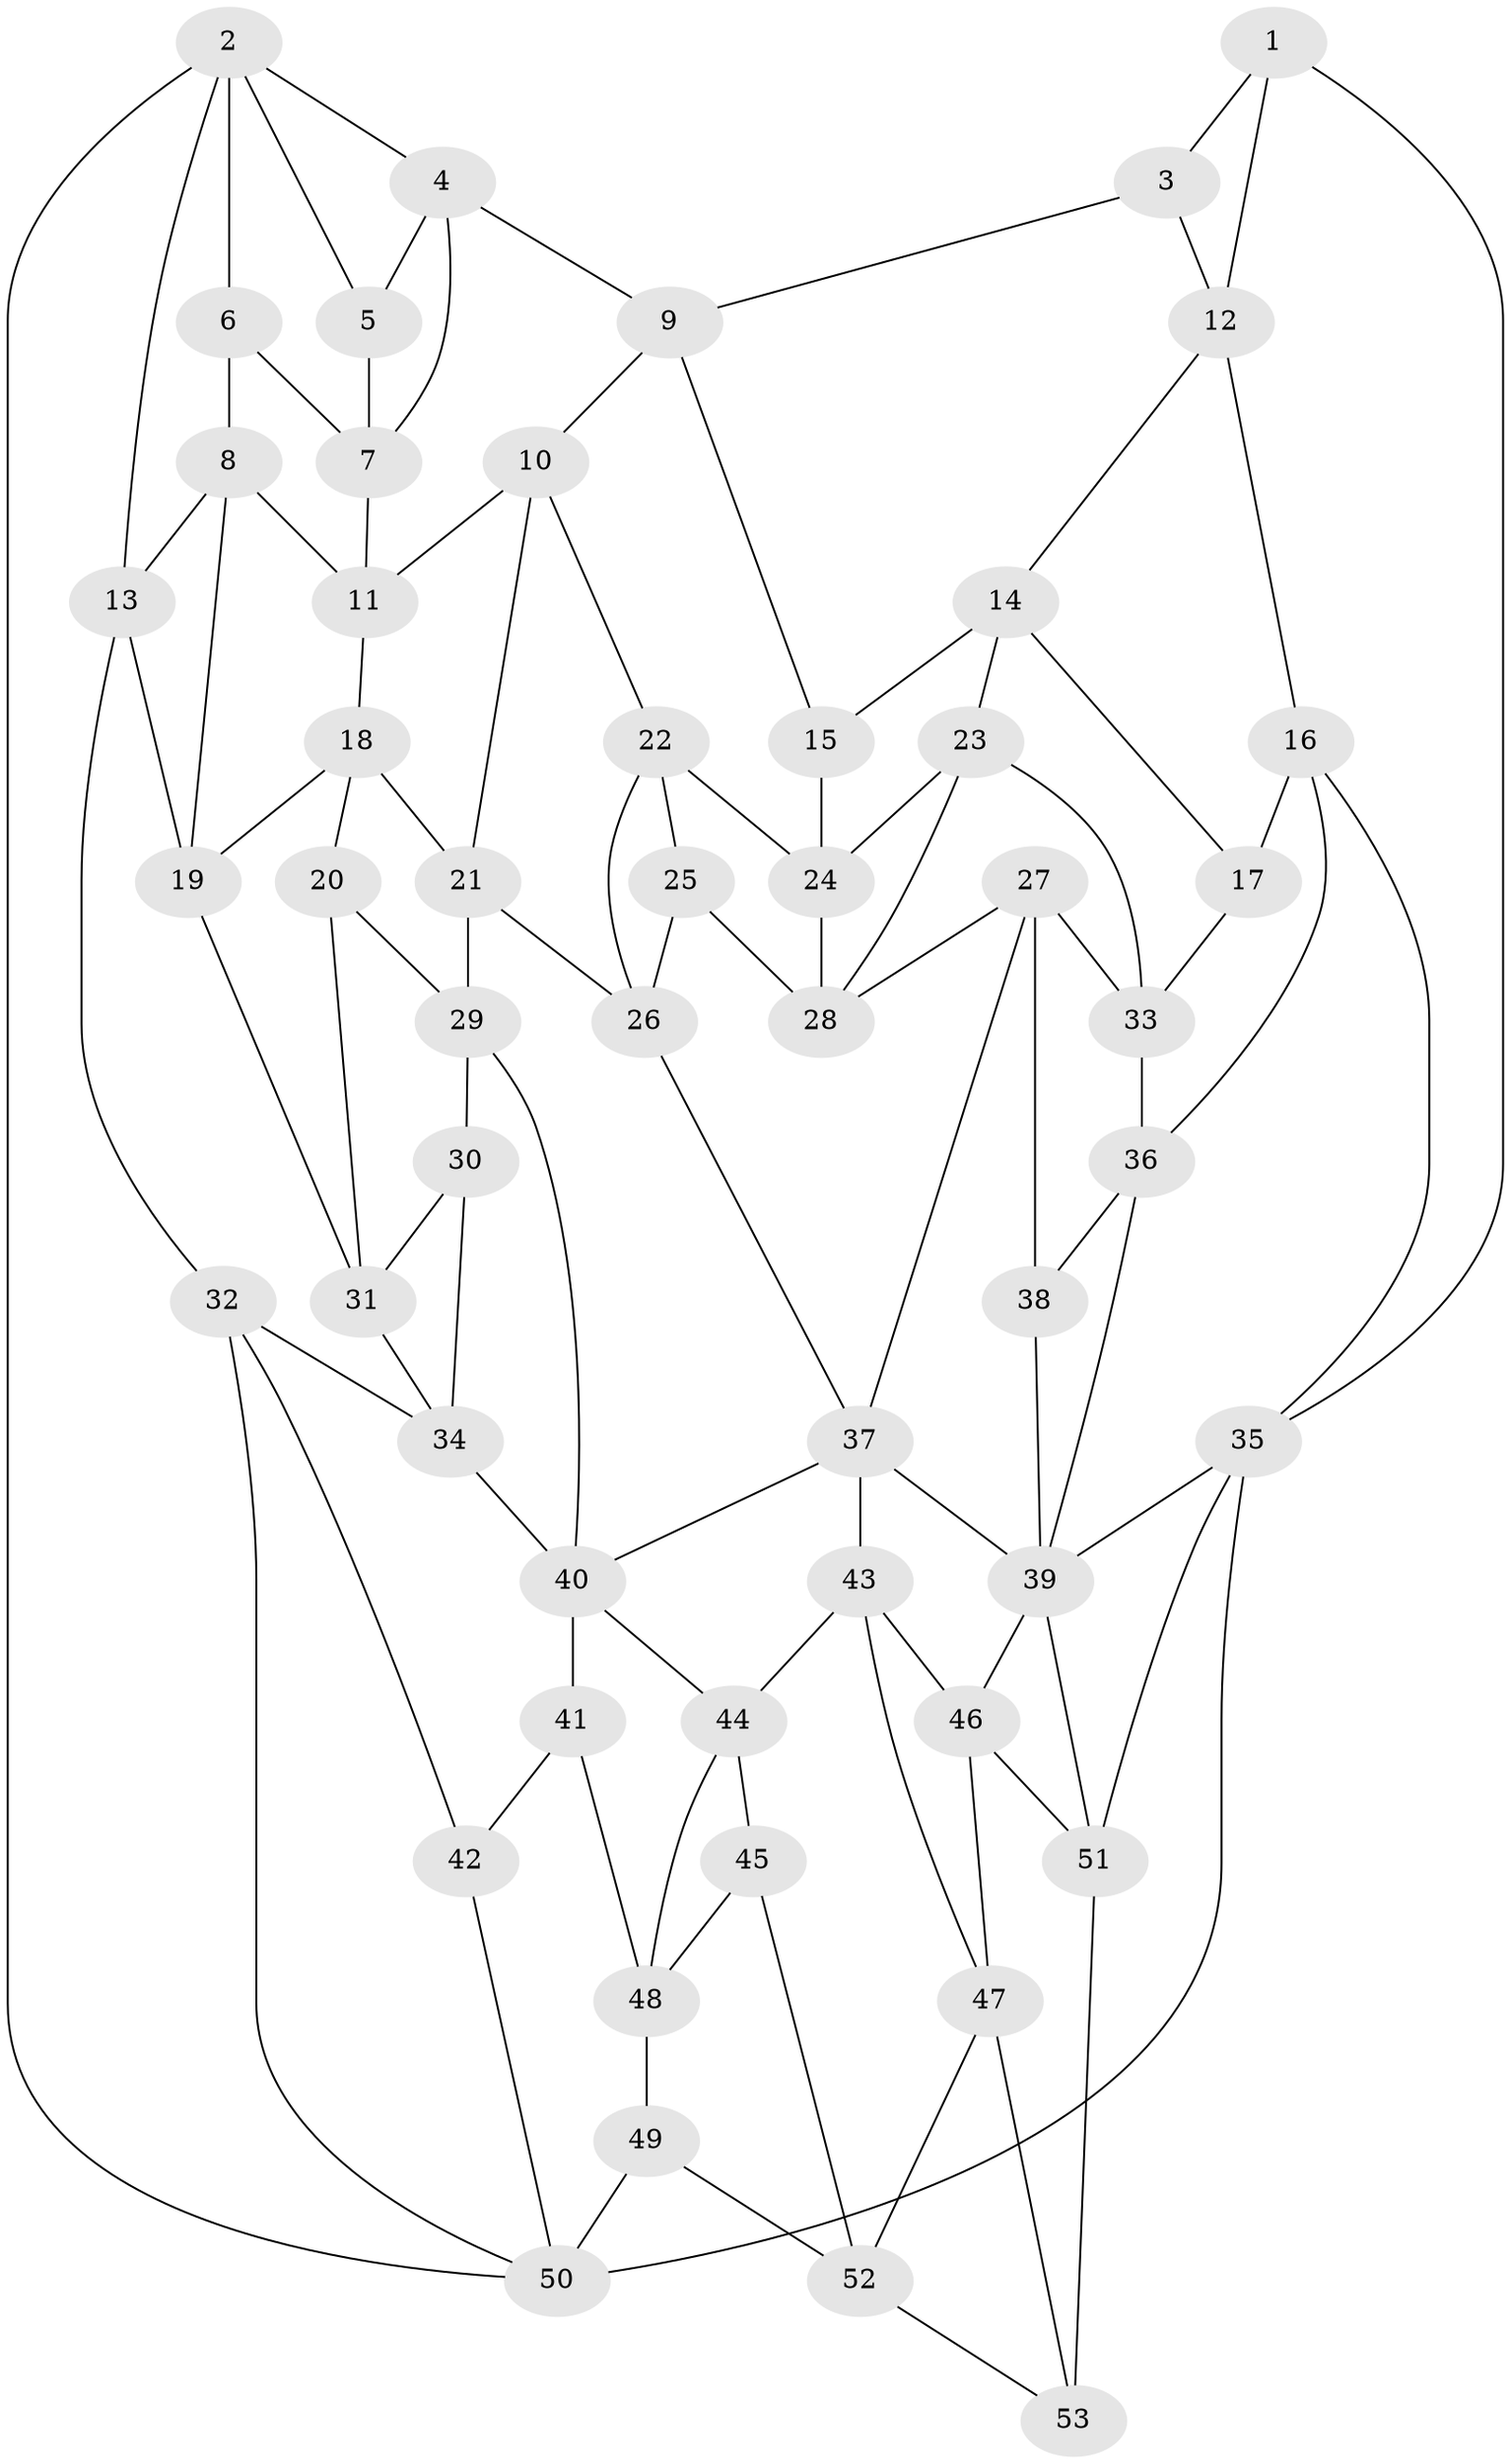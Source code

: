 // original degree distribution, {3: 0.02830188679245283, 4: 0.22641509433962265, 6: 0.22641509433962265, 5: 0.5188679245283019}
// Generated by graph-tools (version 1.1) at 2025/51/03/09/25 03:51:05]
// undirected, 53 vertices, 102 edges
graph export_dot {
graph [start="1"]
  node [color=gray90,style=filled];
  1;
  2;
  3;
  4;
  5;
  6;
  7;
  8;
  9;
  10;
  11;
  12;
  13;
  14;
  15;
  16;
  17;
  18;
  19;
  20;
  21;
  22;
  23;
  24;
  25;
  26;
  27;
  28;
  29;
  30;
  31;
  32;
  33;
  34;
  35;
  36;
  37;
  38;
  39;
  40;
  41;
  42;
  43;
  44;
  45;
  46;
  47;
  48;
  49;
  50;
  51;
  52;
  53;
  1 -- 3 [weight=1.0];
  1 -- 12 [weight=1.0];
  1 -- 35 [weight=1.0];
  2 -- 4 [weight=1.0];
  2 -- 5 [weight=1.0];
  2 -- 6 [weight=1.0];
  2 -- 13 [weight=1.0];
  2 -- 50 [weight=1.0];
  3 -- 9 [weight=1.0];
  3 -- 12 [weight=1.0];
  4 -- 5 [weight=1.0];
  4 -- 7 [weight=1.0];
  4 -- 9 [weight=1.0];
  5 -- 7 [weight=1.0];
  6 -- 7 [weight=1.0];
  6 -- 8 [weight=1.0];
  7 -- 11 [weight=1.0];
  8 -- 11 [weight=1.0];
  8 -- 13 [weight=1.0];
  8 -- 19 [weight=1.0];
  9 -- 10 [weight=1.0];
  9 -- 15 [weight=1.0];
  10 -- 11 [weight=1.0];
  10 -- 21 [weight=1.0];
  10 -- 22 [weight=1.0];
  11 -- 18 [weight=1.0];
  12 -- 14 [weight=1.0];
  12 -- 16 [weight=1.0];
  13 -- 19 [weight=1.0];
  13 -- 32 [weight=1.0];
  14 -- 15 [weight=1.0];
  14 -- 17 [weight=1.0];
  14 -- 23 [weight=1.0];
  15 -- 24 [weight=1.0];
  16 -- 17 [weight=1.0];
  16 -- 35 [weight=1.0];
  16 -- 36 [weight=1.0];
  17 -- 33 [weight=1.0];
  18 -- 19 [weight=1.0];
  18 -- 20 [weight=1.0];
  18 -- 21 [weight=1.0];
  19 -- 31 [weight=1.0];
  20 -- 29 [weight=1.0];
  20 -- 31 [weight=1.0];
  21 -- 26 [weight=1.0];
  21 -- 29 [weight=1.0];
  22 -- 24 [weight=1.0];
  22 -- 25 [weight=1.0];
  22 -- 26 [weight=1.0];
  23 -- 24 [weight=1.0];
  23 -- 28 [weight=1.0];
  23 -- 33 [weight=1.0];
  24 -- 28 [weight=1.0];
  25 -- 26 [weight=1.0];
  25 -- 28 [weight=1.0];
  26 -- 37 [weight=1.0];
  27 -- 28 [weight=1.0];
  27 -- 33 [weight=1.0];
  27 -- 37 [weight=1.0];
  27 -- 38 [weight=1.0];
  29 -- 30 [weight=1.0];
  29 -- 40 [weight=1.0];
  30 -- 31 [weight=1.0];
  30 -- 34 [weight=1.0];
  31 -- 34 [weight=1.0];
  32 -- 34 [weight=1.0];
  32 -- 42 [weight=1.0];
  32 -- 50 [weight=1.0];
  33 -- 36 [weight=1.0];
  34 -- 40 [weight=1.0];
  35 -- 39 [weight=1.0];
  35 -- 50 [weight=2.0];
  35 -- 51 [weight=1.0];
  36 -- 38 [weight=2.0];
  36 -- 39 [weight=1.0];
  37 -- 39 [weight=1.0];
  37 -- 40 [weight=1.0];
  37 -- 43 [weight=1.0];
  38 -- 39 [weight=1.0];
  39 -- 46 [weight=1.0];
  39 -- 51 [weight=1.0];
  40 -- 41 [weight=2.0];
  40 -- 44 [weight=1.0];
  41 -- 42 [weight=1.0];
  41 -- 48 [weight=1.0];
  42 -- 50 [weight=1.0];
  43 -- 44 [weight=1.0];
  43 -- 46 [weight=1.0];
  43 -- 47 [weight=1.0];
  44 -- 45 [weight=1.0];
  44 -- 48 [weight=1.0];
  45 -- 48 [weight=1.0];
  45 -- 52 [weight=1.0];
  46 -- 47 [weight=1.0];
  46 -- 51 [weight=1.0];
  47 -- 52 [weight=1.0];
  47 -- 53 [weight=1.0];
  48 -- 49 [weight=1.0];
  49 -- 50 [weight=1.0];
  49 -- 52 [weight=1.0];
  51 -- 53 [weight=1.0];
  52 -- 53 [weight=1.0];
}
